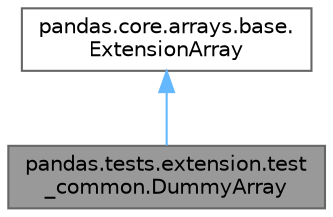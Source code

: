 digraph "pandas.tests.extension.test_common.DummyArray"
{
 // LATEX_PDF_SIZE
  bgcolor="transparent";
  edge [fontname=Helvetica,fontsize=10,labelfontname=Helvetica,labelfontsize=10];
  node [fontname=Helvetica,fontsize=10,shape=box,height=0.2,width=0.4];
  Node1 [id="Node000001",label="pandas.tests.extension.test\l_common.DummyArray",height=0.2,width=0.4,color="gray40", fillcolor="grey60", style="filled", fontcolor="black",tooltip=" "];
  Node2 -> Node1 [id="edge2_Node000001_Node000002",dir="back",color="steelblue1",style="solid",tooltip=" "];
  Node2 [id="Node000002",label="pandas.core.arrays.base.\lExtensionArray",height=0.2,width=0.4,color="gray40", fillcolor="white", style="filled",URL="$classpandas_1_1core_1_1arrays_1_1base_1_1ExtensionArray.html",tooltip=" "];
}
